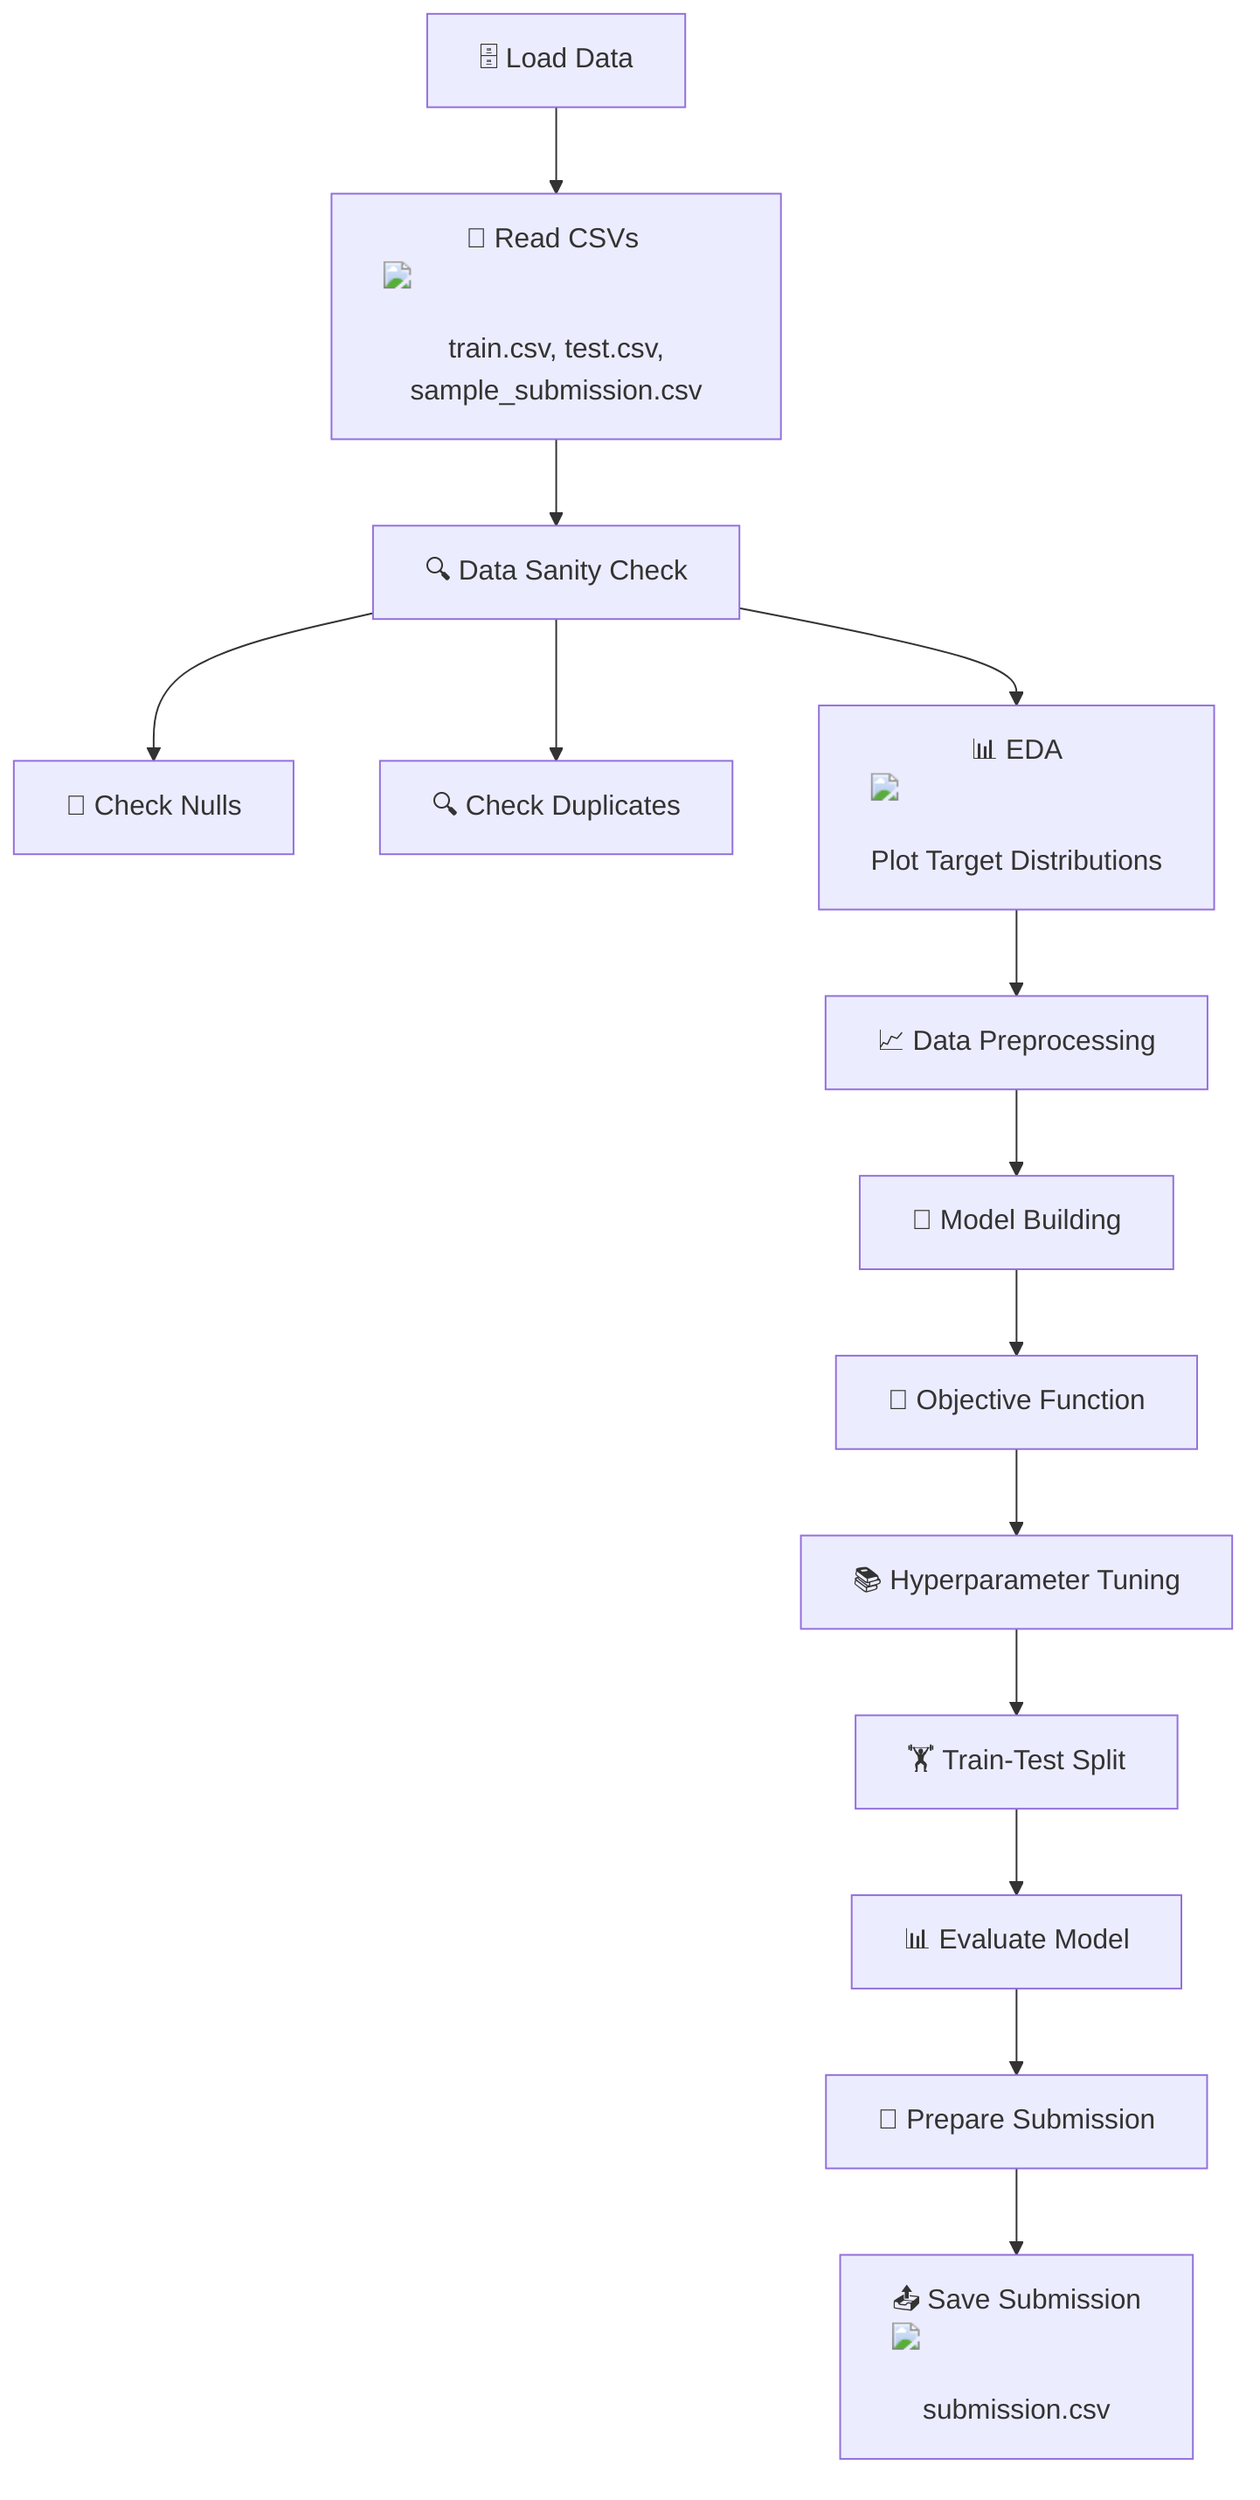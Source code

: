 flowchart TD
    A["🗄️ Load Data"] --> B["📂 Read CSVs <img src='dummy_plots/table.svg' /> <br/> train.csv, test.csv, sample_submission.csv"]
    B --> C["🔍 Data Sanity Check"]
    C --> D["🧮 Check Nulls"]
    C --> E["🔍 Check Duplicates"]
    C --> F["📊 EDA <img src='dummy_plots/barplot_template.svg' /> <br/> Plot Target Distributions"]
    F --> G["📈 Data Preprocessing"]
    G --> H["🤖 Model Building"]
    H --> I["🎯 Objective Function"]
    I --> J["📚 Hyperparameter Tuning"]
    J --> K["🏋️ Train-Test Split"]
    K --> L["📊 Evaluate Model"]
    L --> M["📝 Prepare Submission"]
    M --> N["📤 Save Submission <img src='icons/file.svg' /> <br/> submission.csv"]